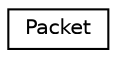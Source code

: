 digraph "Graphical Class Hierarchy"
{
 // LATEX_PDF_SIZE
  edge [fontname="Helvetica",fontsize="10",labelfontname="Helvetica",labelfontsize="10"];
  node [fontname="Helvetica",fontsize="10",shape=record];
  rankdir="LR";
  Node0 [label="Packet",height=0.2,width=0.4,color="black", fillcolor="white", style="filled",URL="$classPacket.html",tooltip="Communication packet for the Connection class.  Generates a JSON (JObject) packet."];
}
